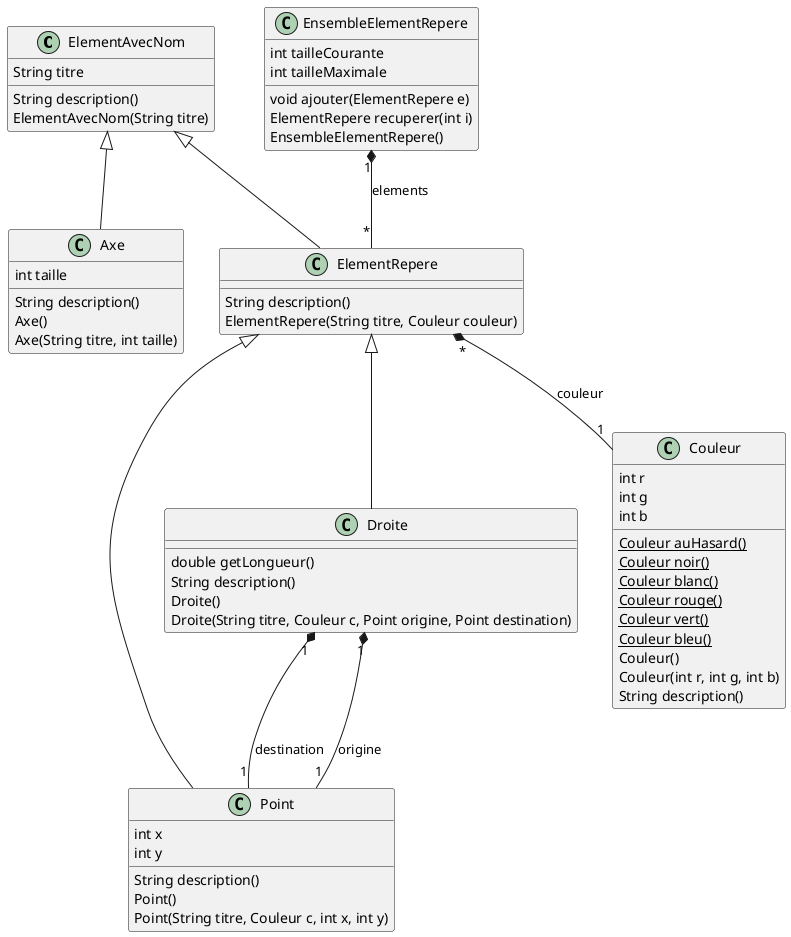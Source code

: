 @startuml tp1_uml.png
class ElementAvecNom {
  String titre
  String description()
  ElementAvecNom(String titre)
}
class ElementRepere
ElementAvecNom <|-- Axe
ElementAvecNom <|-- ElementRepere
ElementRepere <|-- Point
class Point {
  int x
  int y
  String description()
  Point()
  Point(String titre, Couleur c, int x, int y)
}
ElementRepere <|-- Droite
class Droite {
  double getLongueur()
  String description()
  Droite()
  Droite(String titre, Couleur c, Point origine, Point destination)
}
Droite "1" *-- "1" Point : origine
Droite "1" *-- "1" Point : destination
class Couleur {
  {static} Couleur auHasard()
  {static} Couleur noir()
  {static} Couleur blanc()
  {static} Couleur rouge()
  {static} Couleur vert()
  {static} Couleur bleu()
  int r
  int g
  int b
  Couleur()
  Couleur(int r, int g, int b)
  String description()
}
ElementRepere "*" *-- "1" Couleur : couleur
class ElementRepere {
  String description()
  ElementRepere(String titre, Couleur couleur)
}
class Axe {
  int taille
  String description()
  Axe()
  Axe(String titre, int taille)
}
class EnsembleElementRepere {
  int tailleCourante
  int tailleMaximale
  void ajouter(ElementRepere e)
  ElementRepere recuperer(int i)
  EnsembleElementRepere()
}
EnsembleElementRepere "1" *-- "*" ElementRepere : elements
@enduml
